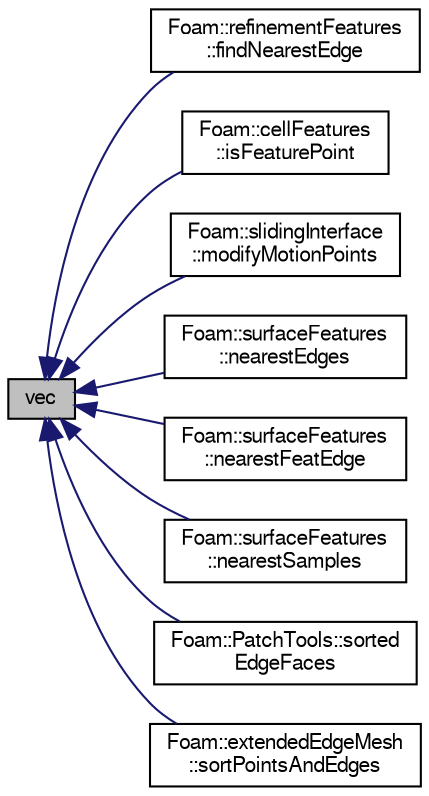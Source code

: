 digraph "vec"
{
  bgcolor="transparent";
  edge [fontname="FreeSans",fontsize="10",labelfontname="FreeSans",labelfontsize="10"];
  node [fontname="FreeSans",fontsize="10",shape=record];
  rankdir="LR";
  Node1 [label="vec",height=0.2,width=0.4,color="black", fillcolor="grey75", style="filled" fontcolor="black"];
  Node1 -> Node2 [dir="back",color="midnightblue",fontsize="10",style="solid",fontname="FreeSans"];
  Node2 [label="Foam::refinementFeatures\l::findNearestEdge",height=0.2,width=0.4,color="black",URL="$a02050.html#a54a38a30d12368aeb05534de2e216f3d",tooltip="Find nearest point on nearest feature edge. Sets. "];
  Node1 -> Node3 [dir="back",color="midnightblue",fontsize="10",style="solid",fontname="FreeSans"];
  Node3 [label="Foam::cellFeatures\l::isFeaturePoint",height=0.2,width=0.4,color="black",URL="$a00201.html#a0e1817c6e428d30c177e2871368421a9",tooltip="Are two edges connected at feature point? "];
  Node1 -> Node4 [dir="back",color="midnightblue",fontsize="10",style="solid",fontname="FreeSans"];
  Node4 [label="Foam::slidingInterface\l::modifyMotionPoints",height=0.2,width=0.4,color="black",URL="$a02271.html#a4a962b56dd7cf30972c468258fa888e5",tooltip="Modify motion points to comply with the topological change. "];
  Node1 -> Node5 [dir="back",color="midnightblue",fontsize="10",style="solid",fontname="FreeSans"];
  Node5 [label="Foam::surfaceFeatures\l::nearestEdges",height=0.2,width=0.4,color="black",URL="$a02409.html#ad0730de914a7db6da70faf38494a489d",tooltip="Like nearestSamples but now gets nearest point on. "];
  Node1 -> Node6 [dir="back",color="midnightblue",fontsize="10",style="solid",fontname="FreeSans"];
  Node6 [label="Foam::surfaceFeatures\l::nearestFeatEdge",height=0.2,width=0.4,color="black",URL="$a02409.html#a1886e792c1c3df0142ae87adadbd7aef",tooltip="Find nearest feature edge to each surface edge. Uses the. "];
  Node1 -> Node7 [dir="back",color="midnightblue",fontsize="10",style="solid",fontname="FreeSans"];
  Node7 [label="Foam::surfaceFeatures\l::nearestSamples",height=0.2,width=0.4,color="black",URL="$a02409.html#a24bd0a4e839c5c085b4d056e900b8073",tooltip="Find nearest sample for regularly sampled points along. "];
  Node1 -> Node8 [dir="back",color="midnightblue",fontsize="10",style="solid",fontname="FreeSans"];
  Node8 [label="Foam::PatchTools::sorted\lEdgeFaces",height=0.2,width=0.4,color="black",URL="$a01761.html#a6f45385fbdbafd55b359508624f4e84f"];
  Node1 -> Node9 [dir="back",color="midnightblue",fontsize="10",style="solid",fontname="FreeSans"];
  Node9 [label="Foam::extendedEdgeMesh\l::sortPointsAndEdges",height=0.2,width=0.4,color="black",URL="$a00678.html#a35042787bb1f37f3e2695d3b48e313b0"];
}
